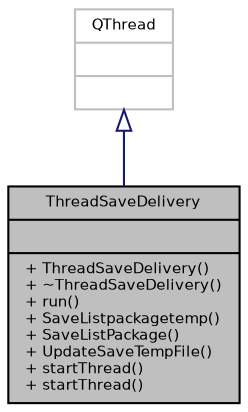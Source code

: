 digraph "ThreadSaveDelivery"
{
 // INTERACTIVE_SVG=YES
  bgcolor="transparent";
  edge [fontname="Helvetica",fontsize="7",labelfontname="Helvetica",labelfontsize="7"];
  node [fontname="Helvetica",fontsize="7",shape=record];
  Node1 [label="{ThreadSaveDelivery\n||+ ThreadSaveDelivery()\l+ ~ThreadSaveDelivery()\l+ run()\l+ SaveListpackagetemp()\l+ SaveListPackage()\l+ UpdateSaveTempFile()\l+ startThread()\l+ startThread()\l}",height=0.2,width=0.4,color="black", fillcolor="grey75", style="filled", fontcolor="black"];
  Node2 -> Node1 [dir="back",color="midnightblue",fontsize="7",style="solid",arrowtail="onormal",fontname="Helvetica"];
  Node2 [label="{QThread\n||}",height=0.2,width=0.4,color="grey75"];
}
